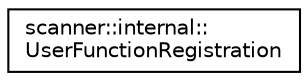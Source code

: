 digraph "Graphical Class Hierarchy"
{
  edge [fontname="Helvetica",fontsize="10",labelfontname="Helvetica",labelfontsize="10"];
  node [fontname="Helvetica",fontsize="10",shape=record];
  rankdir="LR";
  Node1 [label="scanner::internal::\lUserFunctionRegistration",height=0.2,width=0.4,color="black", fillcolor="white", style="filled",URL="$classscanner_1_1internal_1_1UserFunctionRegistration.html"];
}
